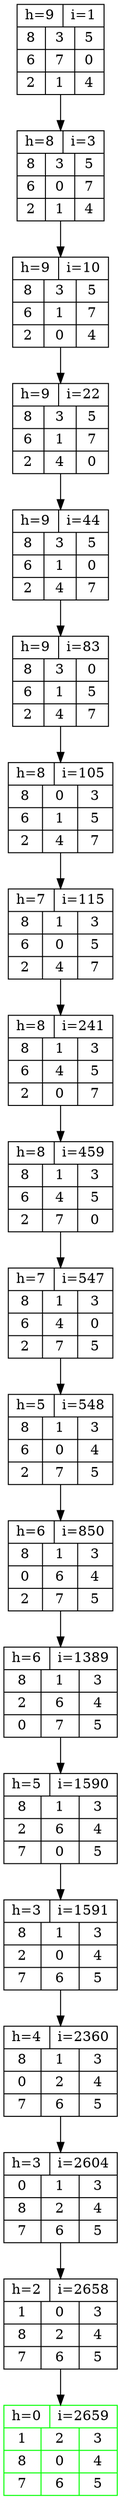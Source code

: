 digraph {
node [shape=record];
"0.l.d.r.u.u.l.d.d.r.u.l.l.d.r.u.l.u.r" [label="{ {h=2| i=2658 }|{1|0|3}|{8|2|4}|{7|6|5} }" ];
"0.l.d.r.u.u.l.d.d.r.u.l.l.d.r.u.l.u.r.d" [label="{ {h=0| i=2659 }|{1|2|3}|{8|0|4}|{7|6|5} }" , color=green];
"0.l.d.r.u.u.l.d.d.r.u.l.l.d.r.u.l.u.r" -> "0.l.d.r.u.u.l.d.d.r.u.l.l.d.r.u.l.u.r.d";
"0.l.d.r.u.u.l.d.d.r.u.l.l.d.r.u.l.u" [label="{ {h=3| i=2604 }|{0|1|3}|{8|2|4}|{7|6|5} }" ];
"0.l.d.r.u.u.l.d.d.r.u.l.l.d.r.u.l.u.r" [label="{ {h=2| i=2658 }|{1|0|3}|{8|2|4}|{7|6|5} }" ];
"0.l.d.r.u.u.l.d.d.r.u.l.l.d.r.u.l.u" -> "0.l.d.r.u.u.l.d.d.r.u.l.l.d.r.u.l.u.r";
"0.l.d.r.u.u.l.d.d.r.u.l.l.d.r.u.l" [label="{ {h=4| i=2360 }|{8|1|3}|{0|2|4}|{7|6|5} }" ];
"0.l.d.r.u.u.l.d.d.r.u.l.l.d.r.u.l.u" [label="{ {h=3| i=2604 }|{0|1|3}|{8|2|4}|{7|6|5} }" ];
"0.l.d.r.u.u.l.d.d.r.u.l.l.d.r.u.l" -> "0.l.d.r.u.u.l.d.d.r.u.l.l.d.r.u.l.u";
"0.l.d.r.u.u.l.d.d.r.u.l.l.d.r.u" [label="{ {h=3| i=1591 }|{8|1|3}|{2|0|4}|{7|6|5} }" ];
"0.l.d.r.u.u.l.d.d.r.u.l.l.d.r.u.l" [label="{ {h=4| i=2360 }|{8|1|3}|{0|2|4}|{7|6|5} }" ];
"0.l.d.r.u.u.l.d.d.r.u.l.l.d.r.u" -> "0.l.d.r.u.u.l.d.d.r.u.l.l.d.r.u.l";
"0.l.d.r.u.u.l.d.d.r.u.l.l.d.r" [label="{ {h=5| i=1590 }|{8|1|3}|{2|6|4}|{7|0|5} }" ];
"0.l.d.r.u.u.l.d.d.r.u.l.l.d.r.u" [label="{ {h=3| i=1591 }|{8|1|3}|{2|0|4}|{7|6|5} }" ];
"0.l.d.r.u.u.l.d.d.r.u.l.l.d.r" -> "0.l.d.r.u.u.l.d.d.r.u.l.l.d.r.u";
"0.l.d.r.u.u.l.d.d.r.u.l.l.d" [label="{ {h=6| i=1389 }|{8|1|3}|{2|6|4}|{0|7|5} }" ];
"0.l.d.r.u.u.l.d.d.r.u.l.l.d.r" [label="{ {h=5| i=1590 }|{8|1|3}|{2|6|4}|{7|0|5} }" ];
"0.l.d.r.u.u.l.d.d.r.u.l.l.d" -> "0.l.d.r.u.u.l.d.d.r.u.l.l.d.r";
"0.l.d.r.u.u.l.d.d.r.u.l.l" [label="{ {h=6| i=850 }|{8|1|3}|{0|6|4}|{2|7|5} }" ];
"0.l.d.r.u.u.l.d.d.r.u.l.l.d" [label="{ {h=6| i=1389 }|{8|1|3}|{2|6|4}|{0|7|5} }" ];
"0.l.d.r.u.u.l.d.d.r.u.l.l" -> "0.l.d.r.u.u.l.d.d.r.u.l.l.d";
"0.l.d.r.u.u.l.d.d.r.u.l" [label="{ {h=5| i=548 }|{8|1|3}|{6|0|4}|{2|7|5} }" ];
"0.l.d.r.u.u.l.d.d.r.u.l.l" [label="{ {h=6| i=850 }|{8|1|3}|{0|6|4}|{2|7|5} }" ];
"0.l.d.r.u.u.l.d.d.r.u.l" -> "0.l.d.r.u.u.l.d.d.r.u.l.l";
"0.l.d.r.u.u.l.d.d.r.u" [label="{ {h=7| i=547 }|{8|1|3}|{6|4|0}|{2|7|5} }" ];
"0.l.d.r.u.u.l.d.d.r.u.l" [label="{ {h=5| i=548 }|{8|1|3}|{6|0|4}|{2|7|5} }" ];
"0.l.d.r.u.u.l.d.d.r.u" -> "0.l.d.r.u.u.l.d.d.r.u.l";
"0.l.d.r.u.u.l.d.d.r" [label="{ {h=8| i=459 }|{8|1|3}|{6|4|5}|{2|7|0} }" ];
"0.l.d.r.u.u.l.d.d.r.u" [label="{ {h=7| i=547 }|{8|1|3}|{6|4|0}|{2|7|5} }" ];
"0.l.d.r.u.u.l.d.d.r" -> "0.l.d.r.u.u.l.d.d.r.u";
"0.l.d.r.u.u.l.d.d" [label="{ {h=8| i=241 }|{8|1|3}|{6|4|5}|{2|0|7} }" ];
"0.l.d.r.u.u.l.d.d.r" [label="{ {h=8| i=459 }|{8|1|3}|{6|4|5}|{2|7|0} }" ];
"0.l.d.r.u.u.l.d.d" -> "0.l.d.r.u.u.l.d.d.r";
"0.l.d.r.u.u.l.d" [label="{ {h=7| i=115 }|{8|1|3}|{6|0|5}|{2|4|7} }" ];
"0.l.d.r.u.u.l.d.d" [label="{ {h=8| i=241 }|{8|1|3}|{6|4|5}|{2|0|7} }" ];
"0.l.d.r.u.u.l.d" -> "0.l.d.r.u.u.l.d.d";
"0.l.d.r.u.u.l" [label="{ {h=8| i=105 }|{8|0|3}|{6|1|5}|{2|4|7} }" ];
"0.l.d.r.u.u.l.d" [label="{ {h=7| i=115 }|{8|1|3}|{6|0|5}|{2|4|7} }" ];
"0.l.d.r.u.u.l" -> "0.l.d.r.u.u.l.d";
"0.l.d.r.u.u" [label="{ {h=9| i=83 }|{8|3|0}|{6|1|5}|{2|4|7} }" ];
"0.l.d.r.u.u.l" [label="{ {h=8| i=105 }|{8|0|3}|{6|1|5}|{2|4|7} }" ];
"0.l.d.r.u.u" -> "0.l.d.r.u.u.l";
"0.l.d.r.u" [label="{ {h=9| i=44 }|{8|3|5}|{6|1|0}|{2|4|7} }" ];
"0.l.d.r.u.u" [label="{ {h=9| i=83 }|{8|3|0}|{6|1|5}|{2|4|7} }" ];
"0.l.d.r.u" -> "0.l.d.r.u.u";
"0.l.d.r" [label="{ {h=9| i=22 }|{8|3|5}|{6|1|7}|{2|4|0} }" ];
"0.l.d.r.u" [label="{ {h=9| i=44 }|{8|3|5}|{6|1|0}|{2|4|7} }" ];
"0.l.d.r" -> "0.l.d.r.u";
"0.l.d" [label="{ {h=9| i=10 }|{8|3|5}|{6|1|7}|{2|0|4} }" ];
"0.l.d.r" [label="{ {h=9| i=22 }|{8|3|5}|{6|1|7}|{2|4|0} }" ];
"0.l.d" -> "0.l.d.r";
"0.l" [label="{ {h=8| i=3 }|{8|3|5}|{6|0|7}|{2|1|4} }" ];
"0.l.d" [label="{ {h=9| i=10 }|{8|3|5}|{6|1|7}|{2|0|4} }" ];
"0.l" -> "0.l.d";
"0" [label="{ {h=9| i=1 }|{8|3|5}|{6|7|0}|{2|1|4} }" ];
"0.l" [label="{ {h=8| i=3 }|{8|3|5}|{6|0|7}|{2|1|4} }" ];
"0" -> "0.l";

}
